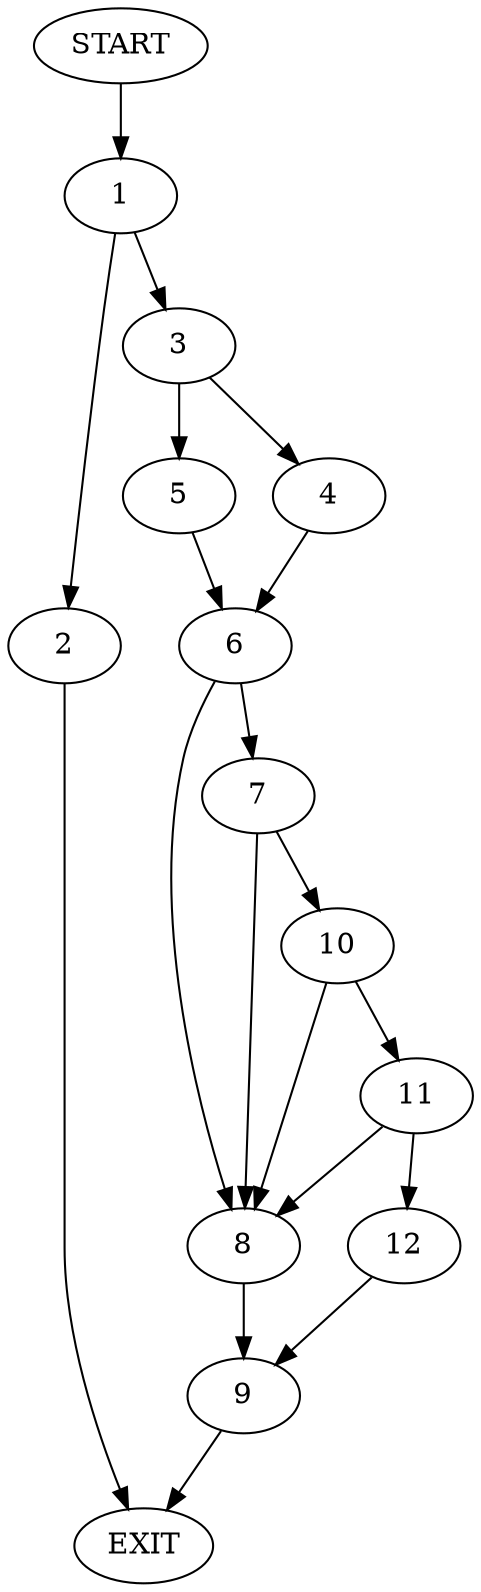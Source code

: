 digraph {
0 [label="START"]
13 [label="EXIT"]
0 -> 1
1 -> 2
1 -> 3
2 -> 13
3 -> 4
3 -> 5
5 -> 6
4 -> 6
6 -> 7
6 -> 8
8 -> 9
7 -> 10
7 -> 8
10 -> 8
10 -> 11
11 -> 8
11 -> 12
12 -> 9
9 -> 13
}

